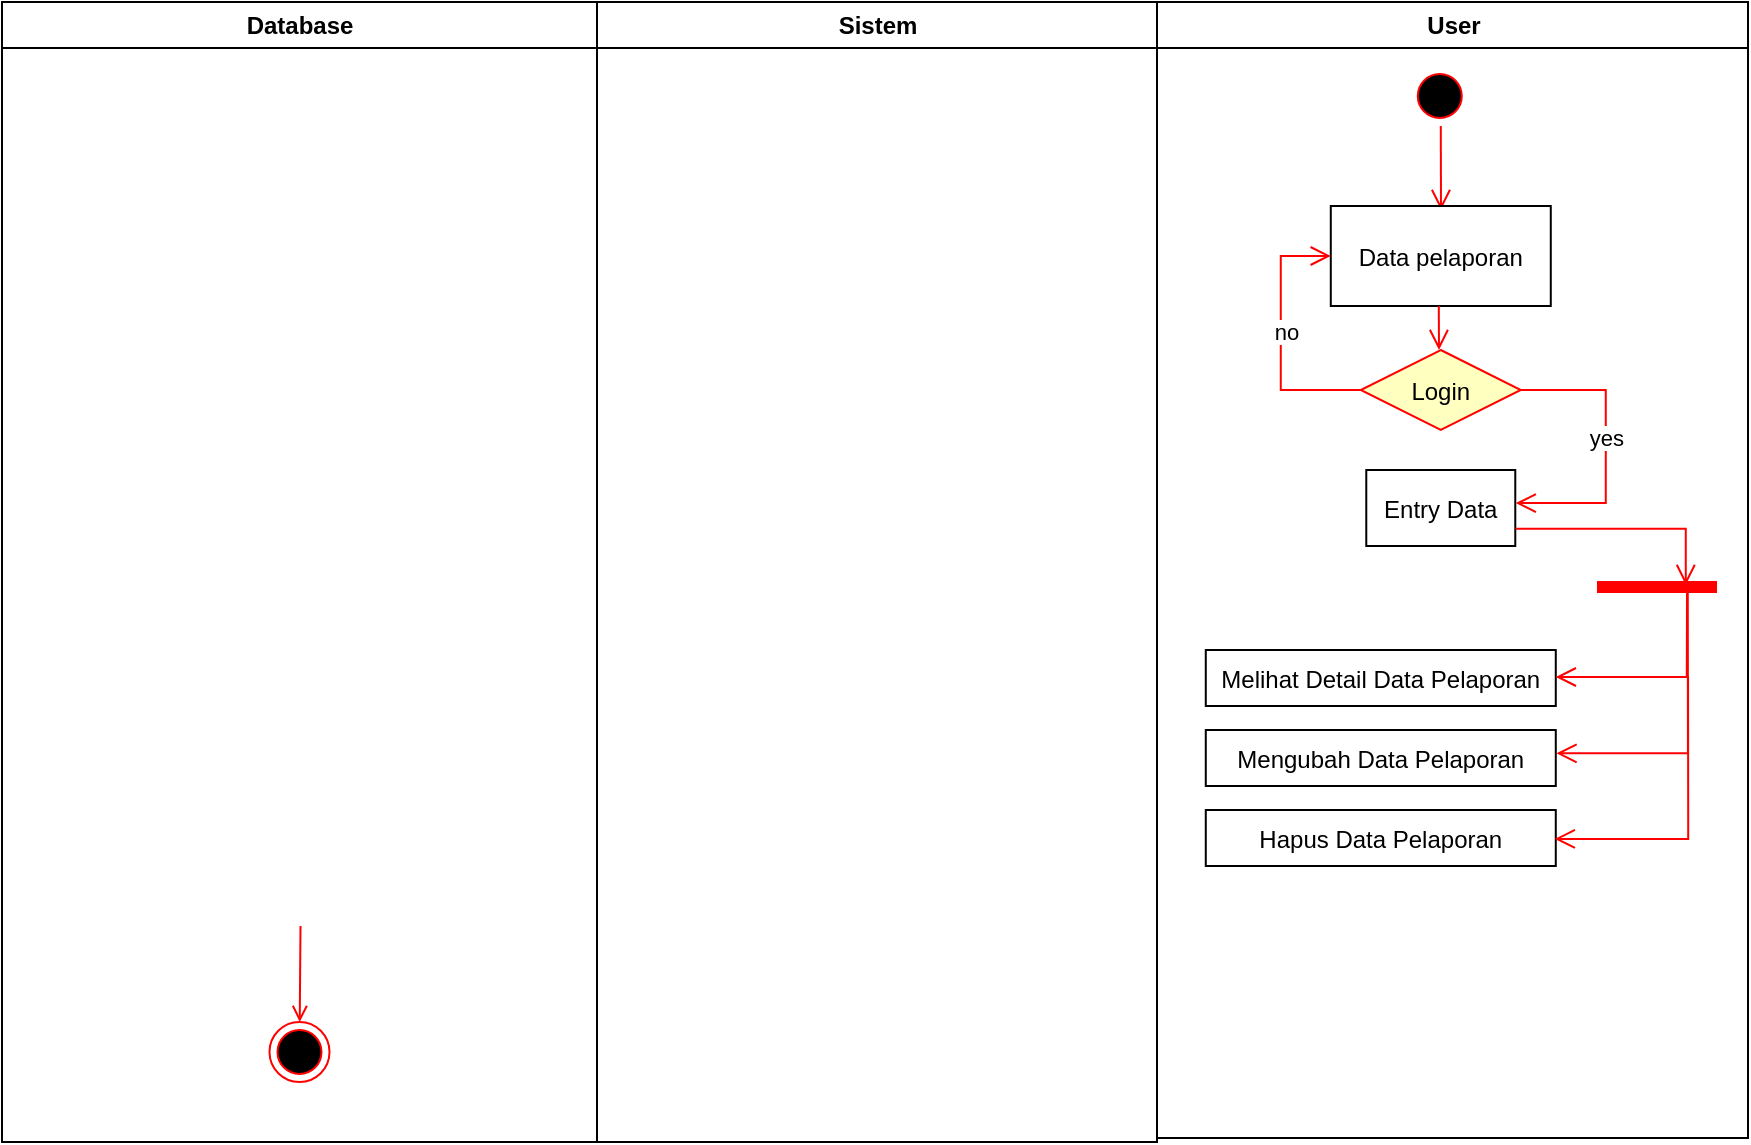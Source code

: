 <mxfile version="20.8.13" type="github">
  <diagram name="Page-1" id="e7e014a7-5840-1c2e-5031-d8a46d1fe8dd">
    <mxGraphModel dx="1122" dy="761" grid="1" gridSize="10" guides="1" tooltips="1" connect="1" arrows="1" fold="1" page="1" pageScale="1" pageWidth="1169" pageHeight="826" background="none" math="0" shadow="0">
      <root>
        <mxCell id="0" />
        <mxCell id="1" parent="0" />
        <mxCell id="2" value="Database" style="swimlane;whiteSpace=wrap" parent="1" vertex="1">
          <mxGeometry x="147" y="128" width="297.5" height="570" as="geometry" />
        </mxCell>
        <mxCell id="38" value="" style="ellipse;shape=endState;fillColor=#000000;strokeColor=#ff0000" parent="2" vertex="1">
          <mxGeometry x="133.75" y="510" width="30" height="30" as="geometry" />
        </mxCell>
        <mxCell id="39" value="" style="endArrow=open;strokeColor=#FF0000;endFill=1;rounded=0" parent="2" target="38" edge="1">
          <mxGeometry relative="1" as="geometry">
            <mxPoint x="149.25" y="462" as="sourcePoint" />
          </mxGeometry>
        </mxCell>
        <mxCell id="3" value="Sistem" style="swimlane;whiteSpace=wrap" parent="1" vertex="1">
          <mxGeometry x="444.5" y="128" width="280" height="570" as="geometry" />
        </mxCell>
        <mxCell id="4" value="User" style="swimlane;whiteSpace=wrap" parent="1" vertex="1">
          <mxGeometry x="724.5" y="128" width="295.5" height="568" as="geometry" />
        </mxCell>
        <mxCell id="5" value="" style="ellipse;shape=startState;fillColor=#000000;strokeColor=#ff0000;" parent="4" vertex="1">
          <mxGeometry x="126.39" y="32" width="30" height="30" as="geometry" />
        </mxCell>
        <mxCell id="6" value="" style="edgeStyle=elbowEdgeStyle;elbow=horizontal;verticalAlign=bottom;endArrow=open;endSize=8;strokeColor=#FF0000;endFill=1;rounded=0;entryX=0.5;entryY=0.04;entryDx=0;entryDy=0;entryPerimeter=0;" parent="4" target="7" edge="1">
          <mxGeometry x="126.89" y="32" as="geometry">
            <mxPoint x="141.89" y="102" as="targetPoint" />
            <mxPoint x="141.89" y="62" as="sourcePoint" />
          </mxGeometry>
        </mxCell>
        <mxCell id="7" value="Data pelaporan" style="" parent="4" vertex="1">
          <mxGeometry x="86.89" y="102" width="110" height="50" as="geometry" />
        </mxCell>
        <mxCell id="Irgjr3PbTsrb-JRDGq52-45" value="no" style="edgeStyle=elbowEdgeStyle;elbow=horizontal;align=left;verticalAlign=bottom;endArrow=open;endSize=8;strokeColor=#FF0000;endFill=1;rounded=0;exitX=0;exitY=0.5;exitDx=0;exitDy=0;" edge="1" parent="4" source="Irgjr3PbTsrb-JRDGq52-41">
          <mxGeometry x="-0.091" y="5" relative="1" as="geometry">
            <mxPoint x="86.89" y="127" as="targetPoint" />
            <Array as="points">
              <mxPoint x="61.89" y="176.5" />
            </Array>
            <mxPoint x="56.89" y="234" as="sourcePoint" />
            <mxPoint as="offset" />
          </mxGeometry>
        </mxCell>
        <mxCell id="Irgjr3PbTsrb-JRDGq52-41" value="Login" style="rhombus;fillColor=#ffffc0;strokeColor=#ff0000;" vertex="1" parent="4">
          <mxGeometry x="101.89" y="174" width="80" height="40" as="geometry" />
        </mxCell>
        <mxCell id="10" value="Entry Data" style="" parent="4" vertex="1">
          <mxGeometry x="104.64" y="234" width="74.5" height="38" as="geometry" />
        </mxCell>
        <mxCell id="Irgjr3PbTsrb-JRDGq52-56" value="yes" style="edgeStyle=elbowEdgeStyle;elbow=horizontal;align=left;verticalAlign=bottom;endArrow=open;endSize=8;strokeColor=#FF0000;endFill=1;rounded=0;entryX=1.003;entryY=0.435;entryDx=0;entryDy=0;entryPerimeter=0;" edge="1" parent="4" source="Irgjr3PbTsrb-JRDGq52-41" target="10">
          <mxGeometry x="0.048" y="-10" relative="1" as="geometry">
            <mxPoint x="194.39" y="244" as="targetPoint" />
            <Array as="points">
              <mxPoint x="224.39" y="234" />
            </Array>
            <mxPoint x="129.39" y="204" as="sourcePoint" />
            <mxPoint as="offset" />
          </mxGeometry>
        </mxCell>
        <mxCell id="Irgjr3PbTsrb-JRDGq52-59" value="" style="edgeStyle=elbowEdgeStyle;elbow=horizontal;verticalAlign=bottom;endArrow=open;endSize=8;strokeColor=#FF0000;endFill=1;rounded=0;" edge="1" parent="4">
          <mxGeometry x="-21.11" y="-6" as="geometry">
            <mxPoint x="141.39" y="174" as="targetPoint" />
            <mxPoint x="140.89" y="152" as="sourcePoint" />
          </mxGeometry>
        </mxCell>
        <mxCell id="Irgjr3PbTsrb-JRDGq52-61" value="Melihat Detail Data Pelaporan" style="" vertex="1" parent="4">
          <mxGeometry x="24.39" y="324" width="175" height="28" as="geometry" />
        </mxCell>
        <mxCell id="Irgjr3PbTsrb-JRDGq52-51" value="Mengubah Data Pelaporan" style="" vertex="1" parent="4">
          <mxGeometry x="24.39" y="364" width="175" height="28" as="geometry" />
        </mxCell>
        <mxCell id="Irgjr3PbTsrb-JRDGq52-64" value="" style="edgeStyle=elbowEdgeStyle;elbow=horizontal;verticalAlign=bottom;endArrow=open;endSize=8;strokeColor=#FF0000;endFill=1;rounded=0;entryX=1.002;entryY=0.417;entryDx=0;entryDy=0;entryPerimeter=0;" edge="1" parent="4" target="Irgjr3PbTsrb-JRDGq52-51">
          <mxGeometry x="-711.26" y="101.59" as="geometry">
            <mxPoint x="240.39" y="377.496" as="targetPoint" />
            <mxPoint x="265.39" y="294" as="sourcePoint" />
            <Array as="points">
              <mxPoint x="265.48" y="394.59" />
              <mxPoint x="-85.52" y="404.59" />
              <mxPoint x="315.48" y="394.59" />
              <mxPoint x="215.48" y="387.59" />
              <mxPoint x="-84.52" y="394.59" />
              <mxPoint x="155.48" y="384.59" />
              <mxPoint x="-85.52" y="414.59" />
              <mxPoint x="-54.52" y="414.59" />
              <mxPoint x="-24.52" y="404.59" />
              <mxPoint x="45.48" y="394.59" />
              <mxPoint x="205.48" y="394.59" />
            </Array>
          </mxGeometry>
        </mxCell>
        <mxCell id="Irgjr3PbTsrb-JRDGq52-65" value="Hapus Data Pelaporan" style="" vertex="1" parent="4">
          <mxGeometry x="24.39" y="404" width="175" height="28" as="geometry" />
        </mxCell>
        <mxCell id="Irgjr3PbTsrb-JRDGq52-66" value="" style="edgeStyle=elbowEdgeStyle;elbow=horizontal;verticalAlign=bottom;endArrow=open;endSize=8;strokeColor=#FF0000;endFill=1;rounded=0;entryX=0.997;entryY=0.516;entryDx=0;entryDy=0;entryPerimeter=0;" edge="1" parent="4" target="Irgjr3PbTsrb-JRDGq52-65">
          <mxGeometry x="-858.13" y="16.67" as="geometry">
            <mxPoint x="200.395" y="418.924" as="targetPoint" />
            <mxPoint x="265.52" y="337.08" as="sourcePoint" />
            <Array as="points">
              <mxPoint x="265.61" y="437.67" />
              <mxPoint x="-85.39" y="447.67" />
              <mxPoint x="315.61" y="437.67" />
              <mxPoint x="215.61" y="430.67" />
              <mxPoint x="-84.39" y="437.67" />
              <mxPoint x="155.61" y="427.67" />
              <mxPoint x="-85.39" y="457.67" />
              <mxPoint x="-54.39" y="457.67" />
              <mxPoint x="-24.39" y="447.67" />
              <mxPoint x="45.61" y="437.67" />
              <mxPoint x="205.61" y="437.67" />
            </Array>
          </mxGeometry>
        </mxCell>
        <mxCell id="Irgjr3PbTsrb-JRDGq52-58" value="" style="edgeStyle=elbowEdgeStyle;elbow=horizontal;verticalAlign=bottom;endArrow=open;endSize=8;strokeColor=#FF0000;endFill=1;rounded=0;exitX=1.001;exitY=0.774;exitDx=0;exitDy=0;exitPerimeter=0;entryX=0.75;entryY=0.5;entryDx=0;entryDy=0;entryPerimeter=0;" edge="1" parent="4" source="10">
          <mxGeometry x="-37.85" y="99" as="geometry">
            <mxPoint x="265.015" y="291.5" as="targetPoint" />
            <mxPoint x="184.39" y="264" as="sourcePoint" />
            <Array as="points">
              <mxPoint x="264.39" y="274" />
              <mxPoint x="494.39" y="264" />
              <mxPoint x="143.39" y="274" />
              <mxPoint x="544.39" y="264" />
              <mxPoint x="444.39" y="257" />
              <mxPoint x="144.39" y="264" />
              <mxPoint x="384.39" y="254" />
              <mxPoint x="143.39" y="284" />
              <mxPoint x="174.39" y="284" />
              <mxPoint x="204.39" y="274" />
              <mxPoint x="274.39" y="264" />
              <mxPoint x="434.39" y="264" />
            </Array>
          </mxGeometry>
        </mxCell>
        <mxCell id="Irgjr3PbTsrb-JRDGq52-63" value="" style="edgeStyle=elbowEdgeStyle;elbow=horizontal;verticalAlign=bottom;endArrow=open;endSize=8;strokeColor=#FF0000;endFill=1;rounded=0;entryX=1;entryY=0.482;entryDx=0;entryDy=0;entryPerimeter=0;exitX=0.75;exitY=0.5;exitDx=0;exitDy=0;exitPerimeter=0;" edge="1" parent="4" target="Irgjr3PbTsrb-JRDGq52-61">
          <mxGeometry x="2.24" y="169.59" as="geometry">
            <mxPoint x="309.3" y="404" as="targetPoint" />
            <mxPoint x="265.015" y="291.5" as="sourcePoint" />
            <Array as="points">
              <mxPoint x="264.89" y="314" />
              <mxPoint x="183.48" y="344.59" />
              <mxPoint x="584.48" y="334.59" />
              <mxPoint x="484.48" y="327.59" />
              <mxPoint x="184.48" y="334.59" />
              <mxPoint x="424.48" y="324.59" />
              <mxPoint x="183.48" y="354.59" />
              <mxPoint x="214.48" y="354.59" />
              <mxPoint x="244.48" y="344.59" />
              <mxPoint x="314.48" y="334.59" />
              <mxPoint x="474.48" y="334.59" />
            </Array>
          </mxGeometry>
        </mxCell>
        <mxCell id="Irgjr3PbTsrb-JRDGq52-47" value="" style="shape=line;strokeWidth=6;strokeColor=#ff0000;rotation=0;" vertex="1" parent="4">
          <mxGeometry x="220" y="285" width="60" height="15" as="geometry" />
        </mxCell>
      </root>
    </mxGraphModel>
  </diagram>
</mxfile>
